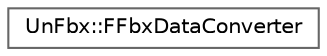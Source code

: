 digraph "Graphical Class Hierarchy"
{
 // INTERACTIVE_SVG=YES
 // LATEX_PDF_SIZE
  bgcolor="transparent";
  edge [fontname=Helvetica,fontsize=10,labelfontname=Helvetica,labelfontsize=10];
  node [fontname=Helvetica,fontsize=10,shape=box,height=0.2,width=0.4];
  rankdir="LR";
  Node0 [id="Node000000",label="UnFbx::FFbxDataConverter",height=0.2,width=0.4,color="grey40", fillcolor="white", style="filled",URL="$d8/db7/classUnFbx_1_1FFbxDataConverter.html",tooltip="FBX basic data conversion class."];
}
